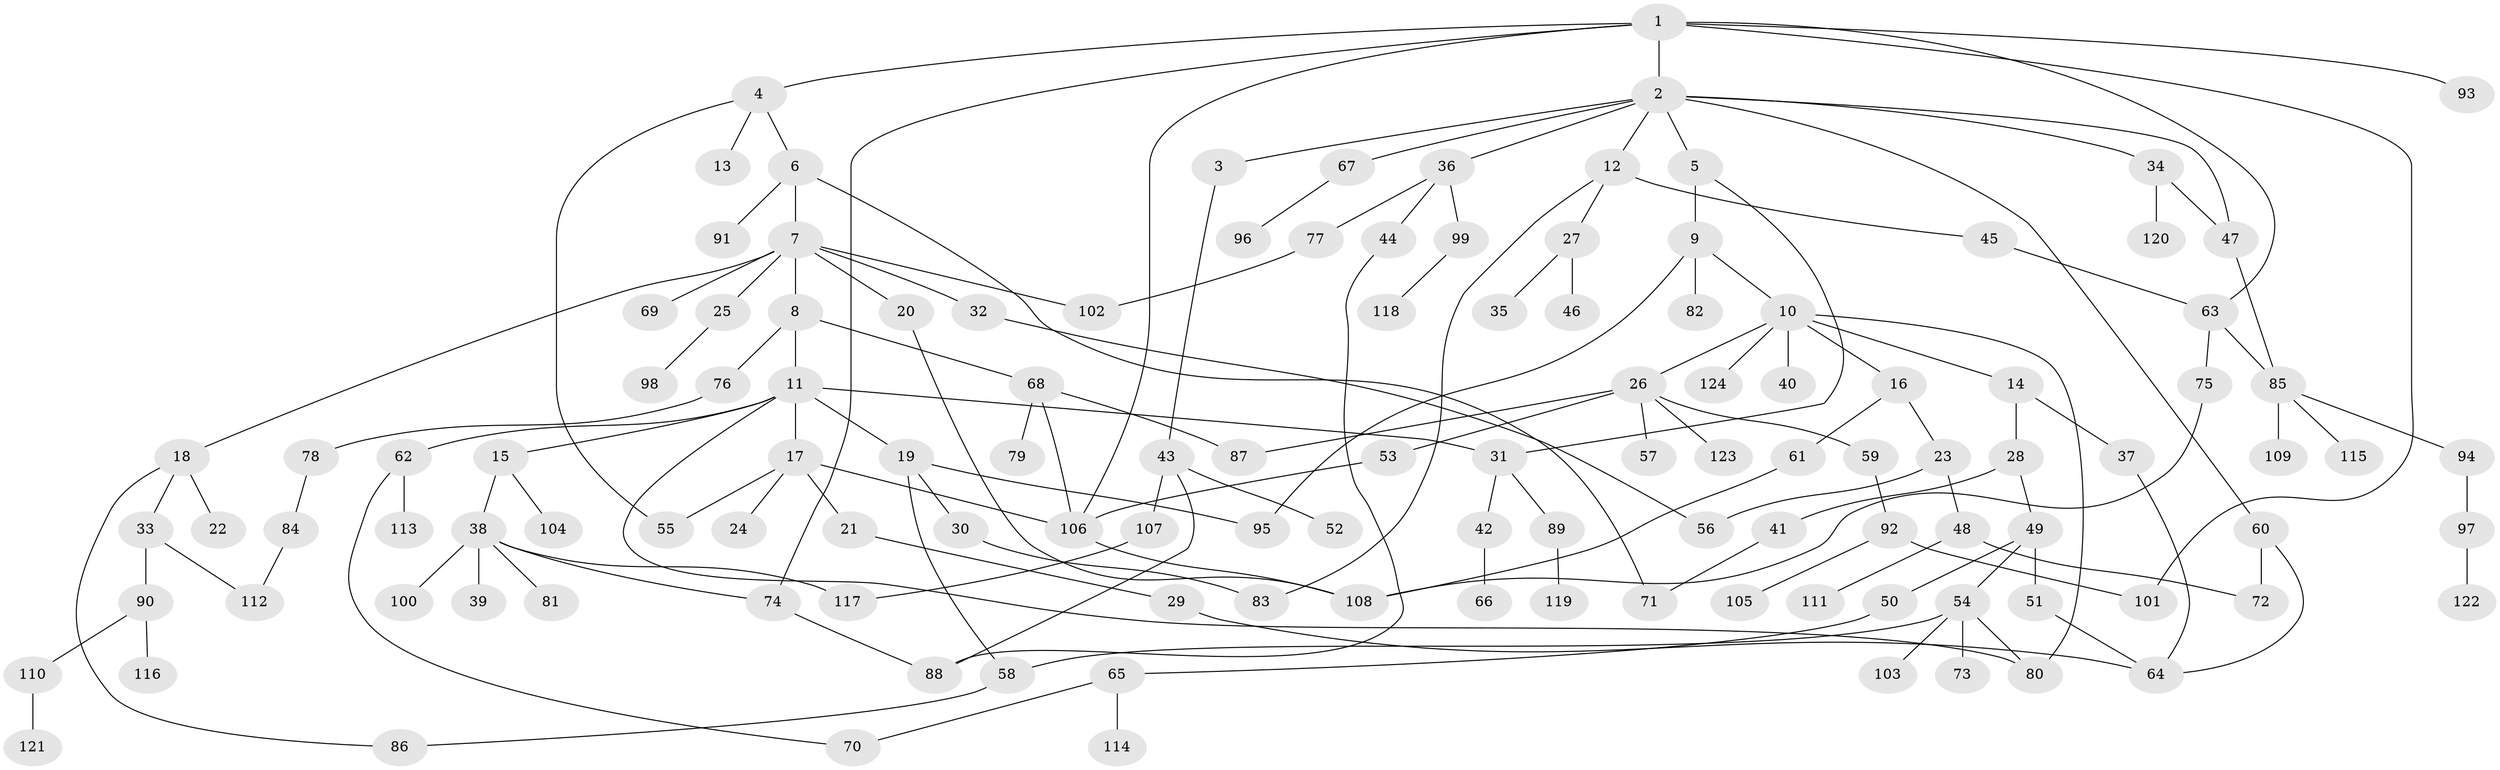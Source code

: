 // Generated by graph-tools (version 1.1) at 2025/41/03/09/25 04:41:30]
// undirected, 124 vertices, 155 edges
graph export_dot {
graph [start="1"]
  node [color=gray90,style=filled];
  1;
  2;
  3;
  4;
  5;
  6;
  7;
  8;
  9;
  10;
  11;
  12;
  13;
  14;
  15;
  16;
  17;
  18;
  19;
  20;
  21;
  22;
  23;
  24;
  25;
  26;
  27;
  28;
  29;
  30;
  31;
  32;
  33;
  34;
  35;
  36;
  37;
  38;
  39;
  40;
  41;
  42;
  43;
  44;
  45;
  46;
  47;
  48;
  49;
  50;
  51;
  52;
  53;
  54;
  55;
  56;
  57;
  58;
  59;
  60;
  61;
  62;
  63;
  64;
  65;
  66;
  67;
  68;
  69;
  70;
  71;
  72;
  73;
  74;
  75;
  76;
  77;
  78;
  79;
  80;
  81;
  82;
  83;
  84;
  85;
  86;
  87;
  88;
  89;
  90;
  91;
  92;
  93;
  94;
  95;
  96;
  97;
  98;
  99;
  100;
  101;
  102;
  103;
  104;
  105;
  106;
  107;
  108;
  109;
  110;
  111;
  112;
  113;
  114;
  115;
  116;
  117;
  118;
  119;
  120;
  121;
  122;
  123;
  124;
  1 -- 2;
  1 -- 4;
  1 -- 63;
  1 -- 93;
  1 -- 101;
  1 -- 106;
  1 -- 74;
  2 -- 3;
  2 -- 5;
  2 -- 12;
  2 -- 34;
  2 -- 36;
  2 -- 47;
  2 -- 60;
  2 -- 67;
  3 -- 43;
  4 -- 6;
  4 -- 13;
  4 -- 55;
  5 -- 9;
  5 -- 31;
  6 -- 7;
  6 -- 71;
  6 -- 91;
  7 -- 8;
  7 -- 18;
  7 -- 20;
  7 -- 25;
  7 -- 32;
  7 -- 69;
  7 -- 102;
  8 -- 11;
  8 -- 68;
  8 -- 76;
  9 -- 10;
  9 -- 82;
  9 -- 95;
  10 -- 14;
  10 -- 16;
  10 -- 26;
  10 -- 40;
  10 -- 124;
  10 -- 80;
  11 -- 15;
  11 -- 17;
  11 -- 19;
  11 -- 62;
  11 -- 80;
  11 -- 31;
  12 -- 27;
  12 -- 45;
  12 -- 83;
  14 -- 28;
  14 -- 37;
  15 -- 38;
  15 -- 104;
  16 -- 23;
  16 -- 61;
  17 -- 21;
  17 -- 24;
  17 -- 55;
  17 -- 106;
  18 -- 22;
  18 -- 33;
  18 -- 86;
  19 -- 30;
  19 -- 58;
  19 -- 95;
  20 -- 108;
  21 -- 29;
  23 -- 48;
  23 -- 56;
  25 -- 98;
  26 -- 53;
  26 -- 57;
  26 -- 59;
  26 -- 87;
  26 -- 123;
  27 -- 35;
  27 -- 46;
  28 -- 41;
  28 -- 49;
  29 -- 64;
  30 -- 83;
  31 -- 42;
  31 -- 89;
  32 -- 56;
  33 -- 90;
  33 -- 112;
  34 -- 120;
  34 -- 47;
  36 -- 44;
  36 -- 77;
  36 -- 99;
  37 -- 64;
  38 -- 39;
  38 -- 74;
  38 -- 81;
  38 -- 100;
  38 -- 117;
  41 -- 71;
  42 -- 66;
  43 -- 52;
  43 -- 107;
  43 -- 88;
  44 -- 88;
  45 -- 63;
  47 -- 85;
  48 -- 72;
  48 -- 111;
  49 -- 50;
  49 -- 51;
  49 -- 54;
  50 -- 65;
  51 -- 64;
  53 -- 106;
  54 -- 73;
  54 -- 103;
  54 -- 80;
  54 -- 58;
  58 -- 86;
  59 -- 92;
  60 -- 64;
  60 -- 72;
  61 -- 108;
  62 -- 70;
  62 -- 113;
  63 -- 75;
  63 -- 85;
  65 -- 114;
  65 -- 70;
  67 -- 96;
  68 -- 79;
  68 -- 87;
  68 -- 106;
  74 -- 88;
  75 -- 108;
  76 -- 78;
  77 -- 102;
  78 -- 84;
  84 -- 112;
  85 -- 94;
  85 -- 109;
  85 -- 115;
  89 -- 119;
  90 -- 110;
  90 -- 116;
  92 -- 101;
  92 -- 105;
  94 -- 97;
  97 -- 122;
  99 -- 118;
  106 -- 108;
  107 -- 117;
  110 -- 121;
}
